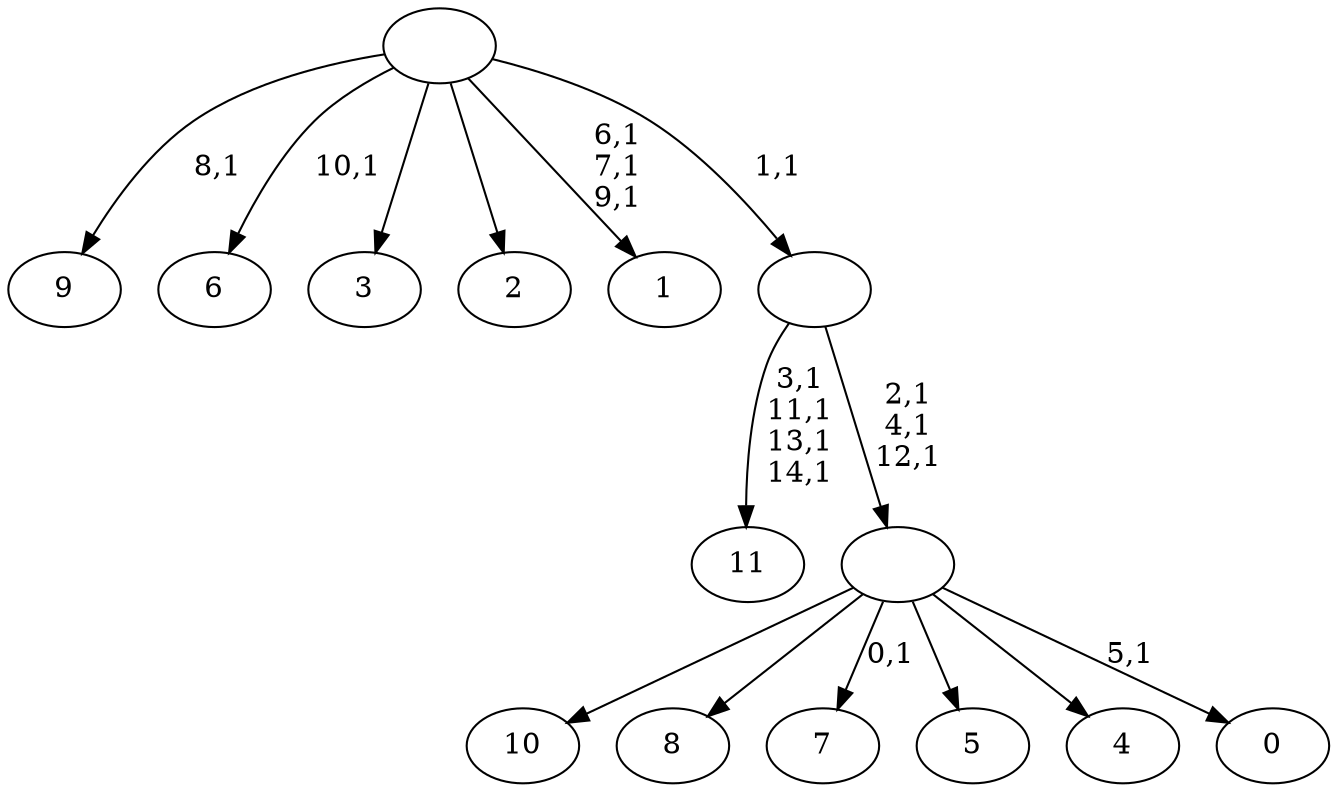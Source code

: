 digraph T {
	27 [label="11"]
	22 [label="10"]
	21 [label="9"]
	19 [label="8"]
	18 [label="7"]
	16 [label="6"]
	14 [label="5"]
	13 [label="4"]
	12 [label="3"]
	11 [label="2"]
	10 [label="1"]
	6 [label="0"]
	4 [label=""]
	1 [label=""]
	0 [label=""]
	4 -> 6 [label="5,1"]
	4 -> 18 [label="0,1"]
	4 -> 22 [label=""]
	4 -> 19 [label=""]
	4 -> 14 [label=""]
	4 -> 13 [label=""]
	1 -> 4 [label="2,1\n4,1\n12,1"]
	1 -> 27 [label="3,1\n11,1\n13,1\n14,1"]
	0 -> 10 [label="6,1\n7,1\n9,1"]
	0 -> 16 [label="10,1"]
	0 -> 21 [label="8,1"]
	0 -> 12 [label=""]
	0 -> 11 [label=""]
	0 -> 1 [label="1,1"]
}
